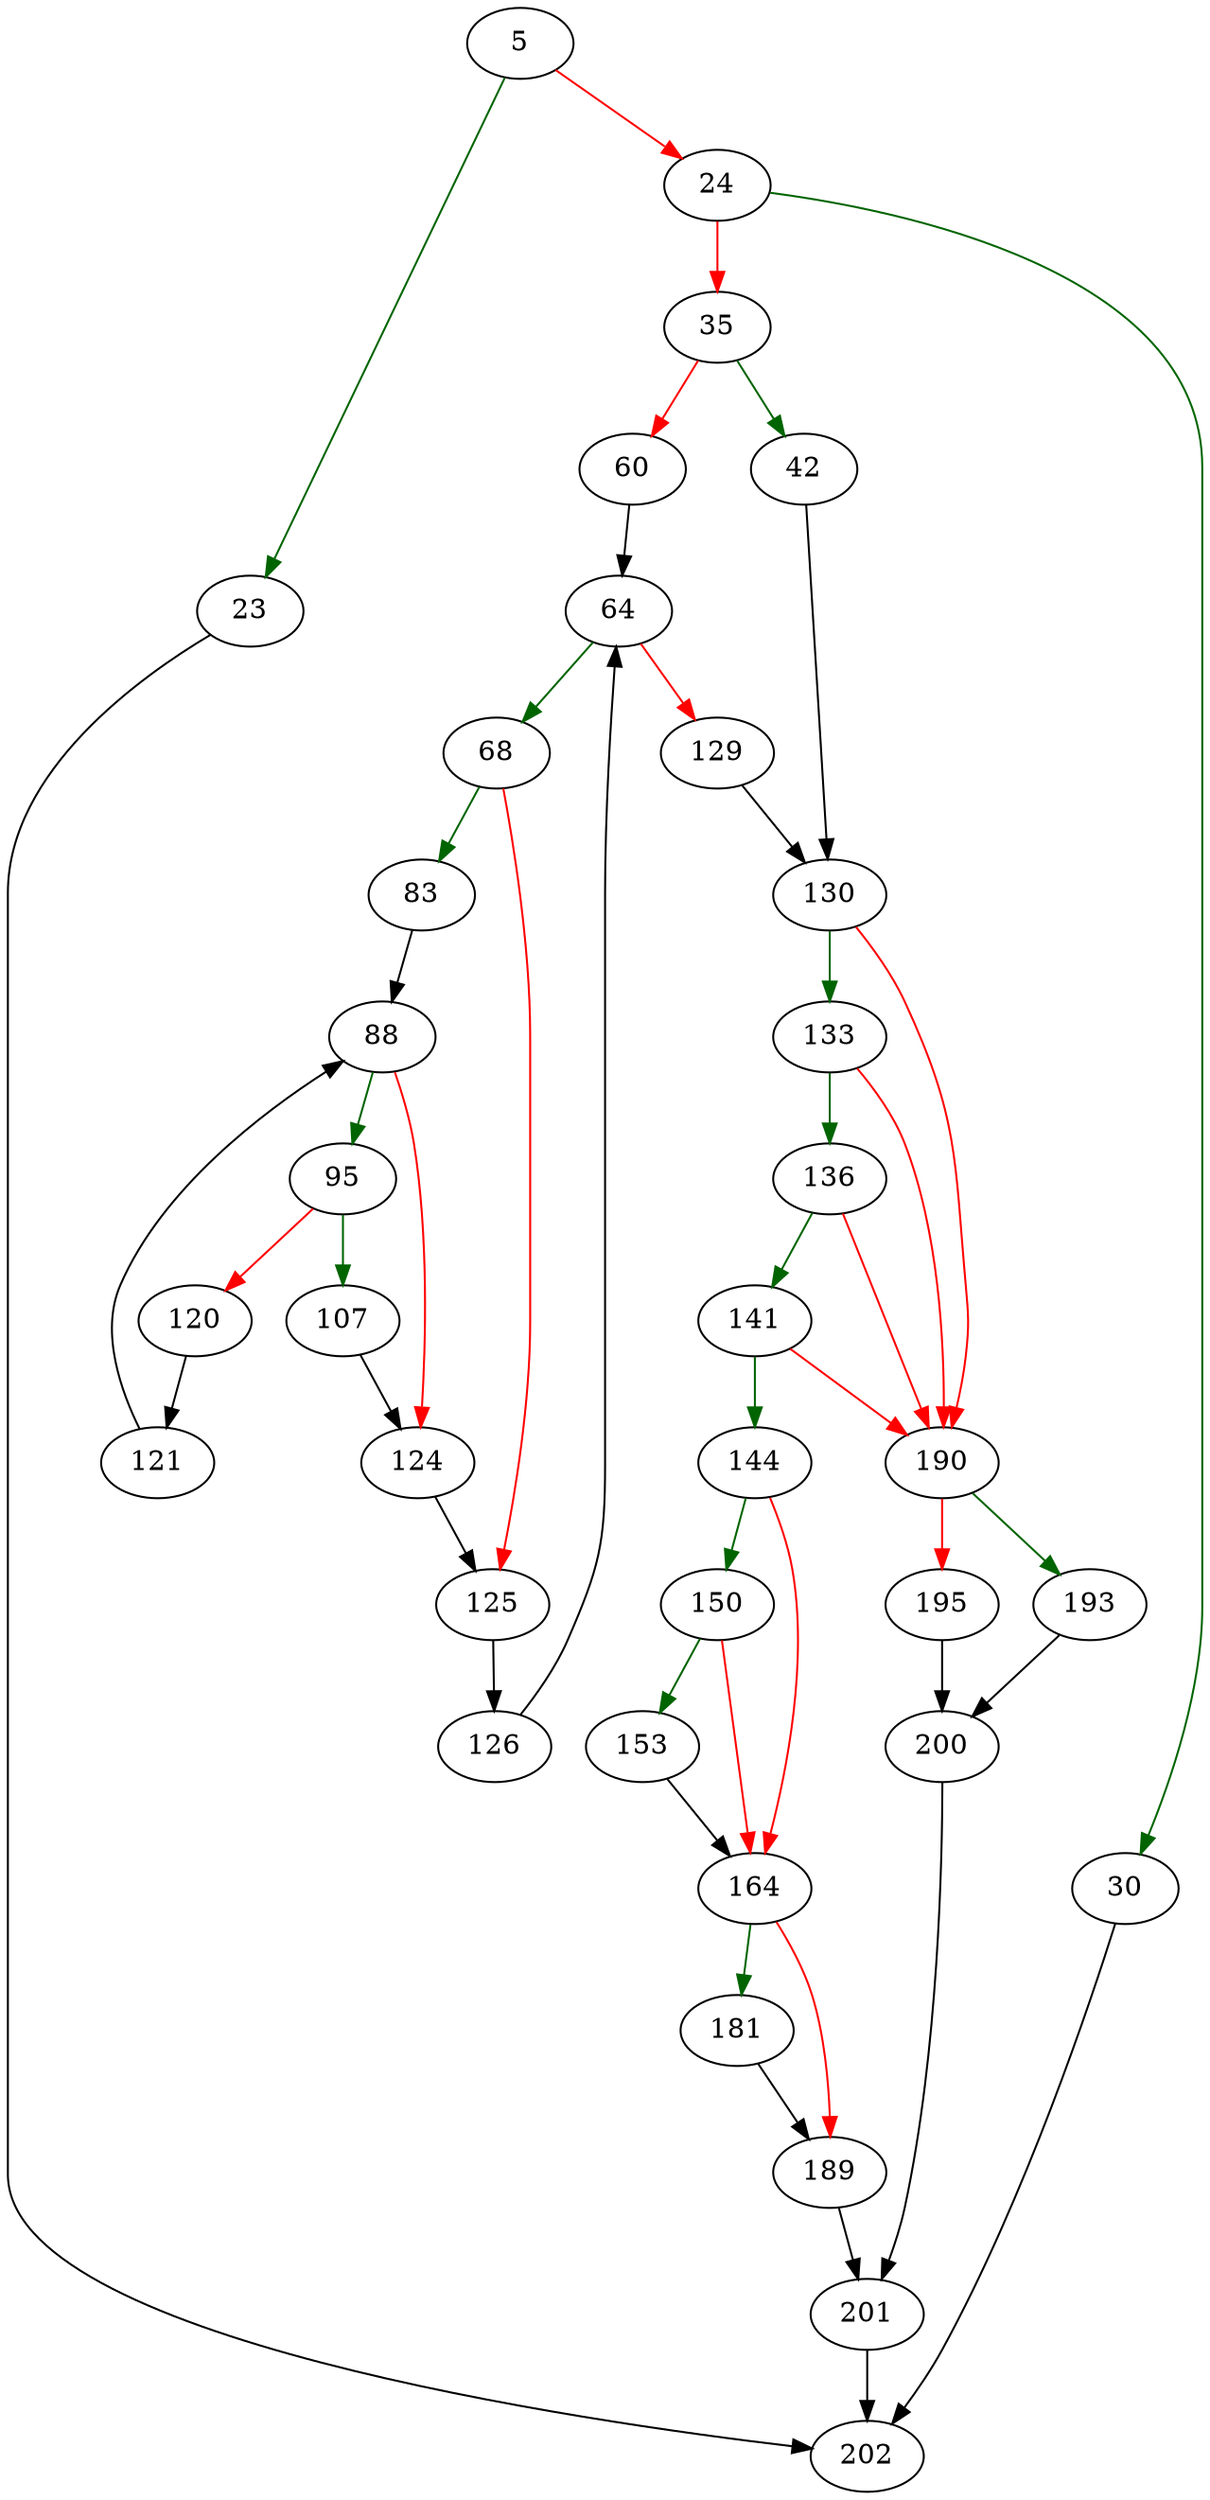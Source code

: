 strict digraph "sqlite3AddPrimaryKey" {
	// Node definitions.
	5 [entry=true];
	23;
	24;
	202;
	30;
	35;
	42;
	60;
	130;
	64;
	68;
	129;
	83;
	125;
	88;
	95;
	124;
	107;
	120;
	121;
	126;
	133;
	190;
	136;
	141;
	144;
	150;
	164;
	153;
	181;
	189;
	201;
	193;
	195;
	200;

	// Edge definitions.
	5 -> 23 [
		color=darkgreen
		cond=true
	];
	5 -> 24 [
		color=red
		cond=false
	];
	23 -> 202;
	24 -> 30 [
		color=darkgreen
		cond=true
	];
	24 -> 35 [
		color=red
		cond=false
	];
	30 -> 202;
	35 -> 42 [
		color=darkgreen
		cond=true
	];
	35 -> 60 [
		color=red
		cond=false
	];
	42 -> 130;
	60 -> 64;
	130 -> 133 [
		color=darkgreen
		cond=true
	];
	130 -> 190 [
		color=red
		cond=false
	];
	64 -> 68 [
		color=darkgreen
		cond=true
	];
	64 -> 129 [
		color=red
		cond=false
	];
	68 -> 83 [
		color=darkgreen
		cond=true
	];
	68 -> 125 [
		color=red
		cond=false
	];
	129 -> 130;
	83 -> 88;
	125 -> 126;
	88 -> 95 [
		color=darkgreen
		cond=true
	];
	88 -> 124 [
		color=red
		cond=false
	];
	95 -> 107 [
		color=darkgreen
		cond=true
	];
	95 -> 120 [
		color=red
		cond=false
	];
	124 -> 125;
	107 -> 124;
	120 -> 121;
	121 -> 88;
	126 -> 64;
	133 -> 190 [
		color=red
		cond=false
	];
	133 -> 136 [
		color=darkgreen
		cond=true
	];
	190 -> 193 [
		color=darkgreen
		cond=true
	];
	190 -> 195 [
		color=red
		cond=false
	];
	136 -> 190 [
		color=red
		cond=false
	];
	136 -> 141 [
		color=darkgreen
		cond=true
	];
	141 -> 190 [
		color=red
		cond=false
	];
	141 -> 144 [
		color=darkgreen
		cond=true
	];
	144 -> 150 [
		color=darkgreen
		cond=true
	];
	144 -> 164 [
		color=red
		cond=false
	];
	150 -> 164 [
		color=red
		cond=false
	];
	150 -> 153 [
		color=darkgreen
		cond=true
	];
	164 -> 181 [
		color=darkgreen
		cond=true
	];
	164 -> 189 [
		color=red
		cond=false
	];
	153 -> 164;
	181 -> 189;
	189 -> 201;
	201 -> 202;
	193 -> 200;
	195 -> 200;
	200 -> 201;
}